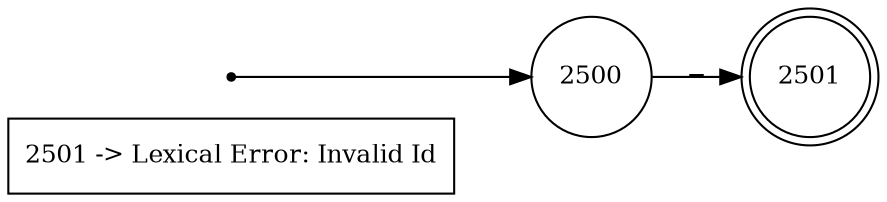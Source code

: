 digraph finite_state_machine {
	rankdir=LR;
	size="8,5"

	node [shape = rectangle, label="2501 -> Lexical Error: Invalid Id", fontsize=12] token2501;

	node [shape = circle, label="2500", fontsize=12, color=black] 2500;
	node [shape = doublecircle, label="2501", fontsize=12, color=black] 2501;

	node [shape = point, color=black] q0;
	q0	->	2500;

	2500	->	2501	[ label = "_" ];
}
